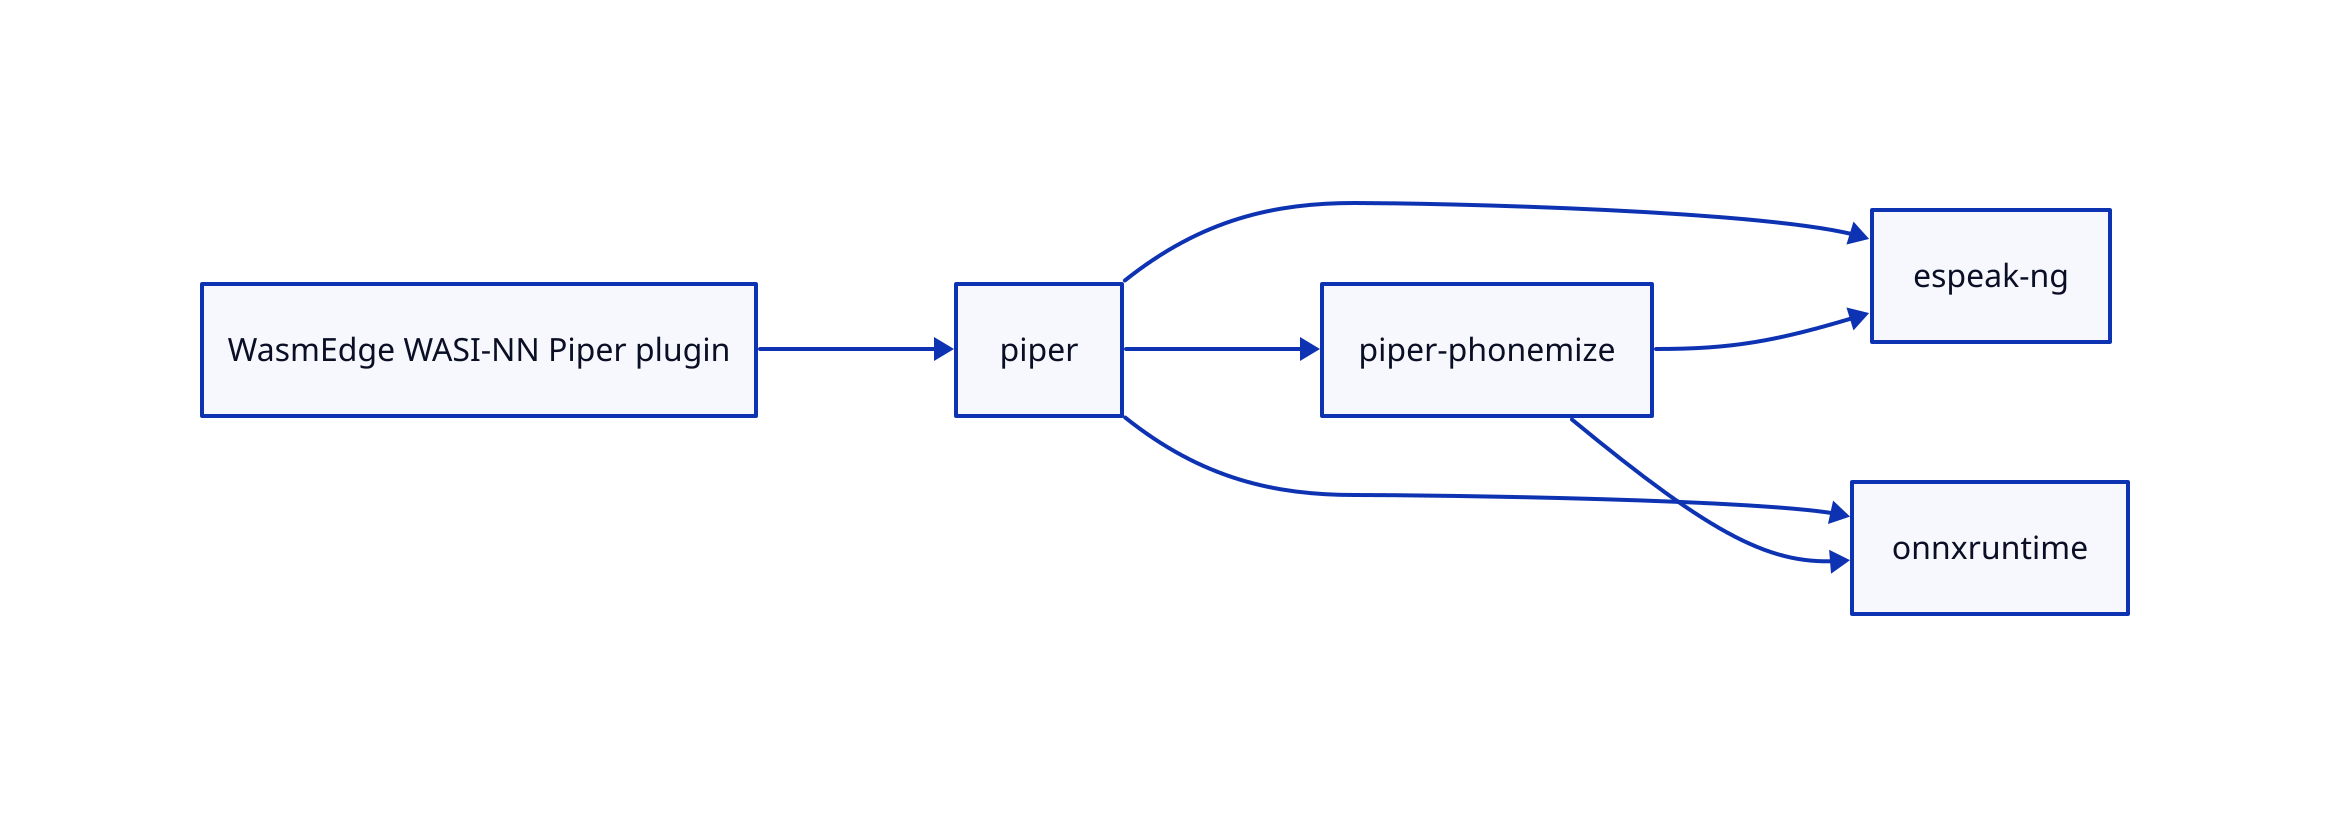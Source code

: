 direction: right
WasmEdge WASI-NN Piper plugin -> piper
piper -> piper-phonemize
piper -> espeak-ng
piper -> onnxruntime
piper-phonemize -> espeak-ng
piper-phonemize -> onnxruntime
